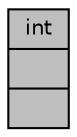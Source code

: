 digraph "int"
{
 // INTERACTIVE_SVG=YES
  bgcolor="transparent";
  edge [fontname="Helvetica",fontsize="10",labelfontname="Helvetica",labelfontsize="10"];
  node [fontname="Helvetica",fontsize="10",shape=record];
  Node1 [label="{int\n||}",height=0.2,width=0.4,color="black", fillcolor="grey75", style="filled" fontcolor="black"];
}
